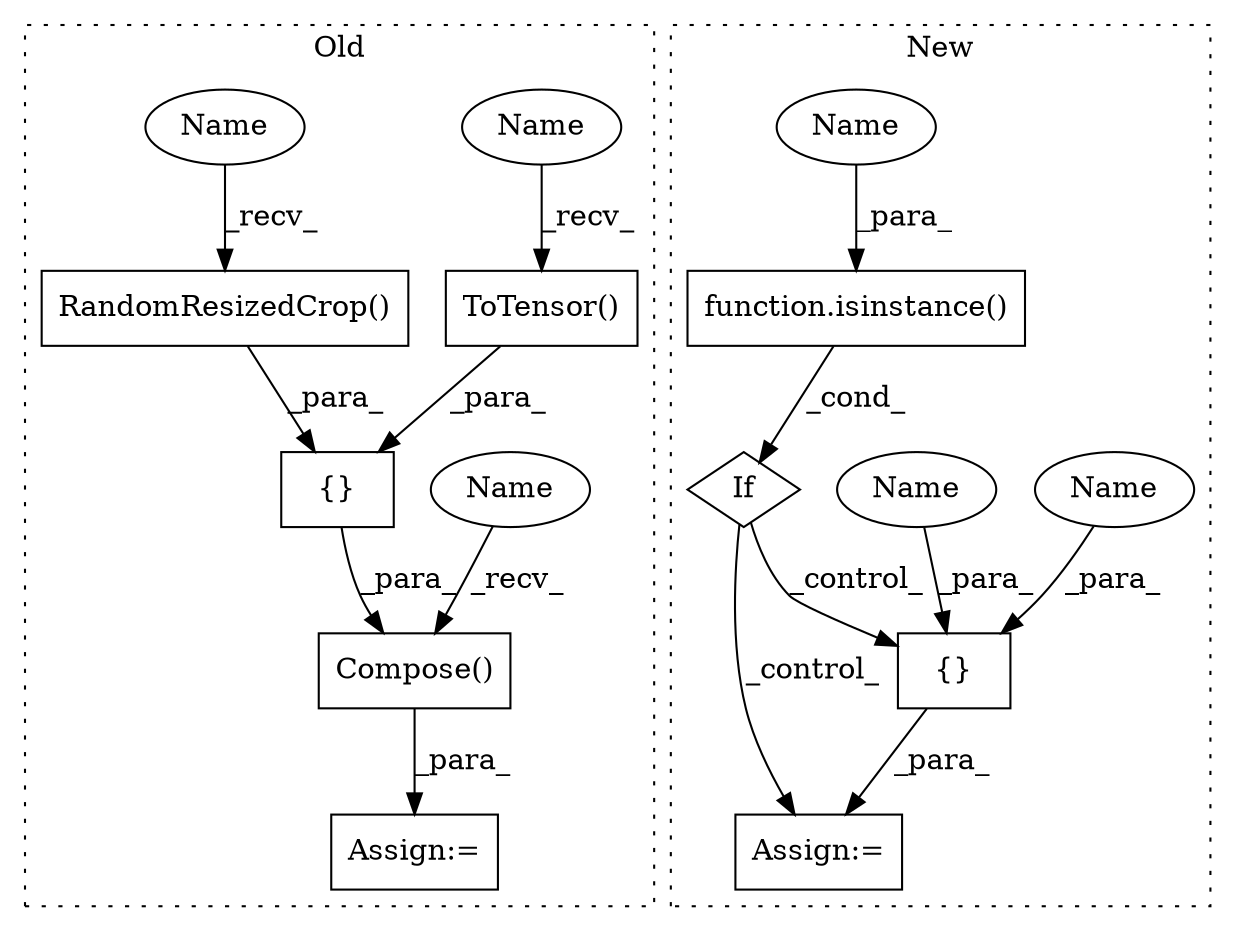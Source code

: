 digraph G {
subgraph cluster0 {
1 [label="Compose()" a="75" s="3689,3822" l="10,1" shape="box"];
5 [label="{}" a="59" s="3699,3812" l="14,0" shape="box"];
6 [label="RandomResizedCrop()" a="75" s="3713,3743" l="20,43" shape="box"];
8 [label="Assign:=" a="68" s="3686" l="3" shape="box"];
9 [label="ToTensor()" a="75" s="3800" l="12" shape="box"];
10 [label="Name" a="87" s="3689" l="1" shape="ellipse"];
11 [label="Name" a="87" s="3800" l="1" shape="ellipse"];
12 [label="Name" a="87" s="3713" l="1" shape="ellipse"];
label = "Old";
style="dotted";
}
subgraph cluster1 {
2 [label="function.isinstance()" a="75" s="3708,3734" l="11,1" shape="box"];
3 [label="{}" a="59" s="3762,3785" l="1,0" shape="box"];
4 [label="If" a="96" s="3705" l="3" shape="diamond"];
7 [label="Assign:=" a="68" s="3759" l="3" shape="box"];
13 [label="Name" a="87" s="3763" l="10" shape="ellipse"];
14 [label="Name" a="87" s="3775" l="10" shape="ellipse"];
15 [label="Name" a="87" s="3719" l="10" shape="ellipse"];
label = "New";
style="dotted";
}
1 -> 8 [label="_para_"];
2 -> 4 [label="_cond_"];
3 -> 7 [label="_para_"];
4 -> 7 [label="_control_"];
4 -> 3 [label="_control_"];
5 -> 1 [label="_para_"];
6 -> 5 [label="_para_"];
9 -> 5 [label="_para_"];
10 -> 1 [label="_recv_"];
11 -> 9 [label="_recv_"];
12 -> 6 [label="_recv_"];
13 -> 3 [label="_para_"];
14 -> 3 [label="_para_"];
15 -> 2 [label="_para_"];
}